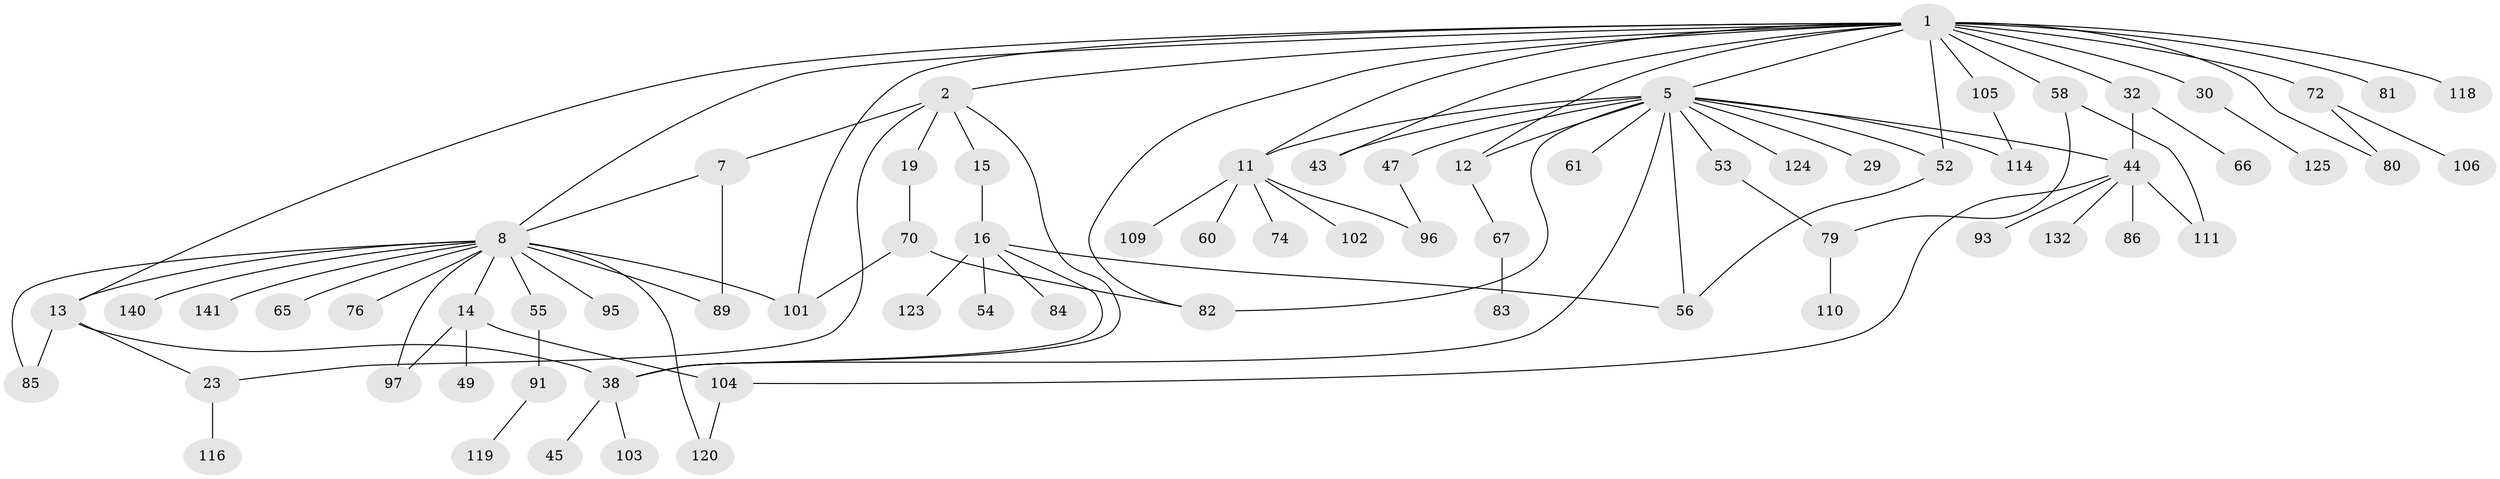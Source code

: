 // original degree distribution, {3: 0.18181818181818182, 6: 0.04195804195804196, 5: 0.04195804195804196, 9: 0.006993006993006993, 4: 0.055944055944055944, 2: 0.32867132867132864, 7: 0.02097902097902098, 1: 0.32167832167832167}
// Generated by graph-tools (version 1.1) at 2025/13/03/09/25 04:13:27]
// undirected, 71 vertices, 97 edges
graph export_dot {
graph [start="1"]
  node [color=gray90,style=filled];
  1 [super="+3"];
  2;
  5 [super="+26+50+48+51+28+33+99"];
  7;
  8 [super="+25"];
  11 [super="+24+20+41+18"];
  12;
  13 [super="+17+117"];
  14 [super="+21+100+42"];
  15 [super="+130"];
  16 [super="+92+37"];
  19;
  23 [super="+98+69"];
  29 [super="+73"];
  30 [super="+59"];
  32;
  38 [super="+131"];
  43;
  44 [super="+113+75"];
  45 [super="+137"];
  47;
  49;
  52;
  53;
  54 [super="+64"];
  55;
  56 [super="+78"];
  58 [super="+90"];
  60;
  61;
  65;
  66;
  67 [super="+108"];
  70;
  72 [super="+77"];
  74 [super="+138"];
  76;
  79 [super="+142+94"];
  80 [super="+129"];
  81;
  82;
  83;
  84;
  85 [super="+136"];
  86 [super="+87"];
  89;
  91;
  93;
  95 [super="+126"];
  96;
  97;
  101 [super="+128"];
  102;
  103;
  104;
  105;
  106;
  109;
  110;
  111 [super="+133"];
  114 [super="+121"];
  116 [super="+122"];
  118;
  119;
  120;
  123;
  124;
  125;
  132;
  140;
  141;
  1 -- 2;
  1 -- 5;
  1 -- 8;
  1 -- 72;
  1 -- 11;
  1 -- 12;
  1 -- 13;
  1 -- 80;
  1 -- 81;
  1 -- 82;
  1 -- 30;
  1 -- 32;
  1 -- 101;
  1 -- 105;
  1 -- 43;
  1 -- 52;
  1 -- 118;
  1 -- 58 [weight=2];
  2 -- 7;
  2 -- 15;
  2 -- 19;
  2 -- 23;
  2 -- 38;
  5 -- 11;
  5 -- 114;
  5 -- 47;
  5 -- 124;
  5 -- 52;
  5 -- 12;
  5 -- 61;
  5 -- 44;
  5 -- 38;
  5 -- 82;
  5 -- 29;
  5 -- 53;
  5 -- 43;
  5 -- 56;
  7 -- 8;
  7 -- 89;
  8 -- 14;
  8 -- 85;
  8 -- 97;
  8 -- 65;
  8 -- 101;
  8 -- 76;
  8 -- 13;
  8 -- 141;
  8 -- 140;
  8 -- 55;
  8 -- 120 [weight=2];
  8 -- 89;
  8 -- 95;
  11 -- 96;
  11 -- 102;
  11 -- 109;
  11 -- 60;
  11 -- 74 [weight=2];
  12 -- 67;
  13 -- 38;
  13 -- 85;
  13 -- 23;
  14 -- 104;
  14 -- 49;
  14 -- 97;
  15 -- 16;
  16 -- 54;
  16 -- 123;
  16 -- 84;
  16 -- 38;
  16 -- 56;
  19 -- 70;
  23 -- 116;
  30 -- 125;
  32 -- 44;
  32 -- 66;
  38 -- 45;
  38 -- 103;
  44 -- 104;
  44 -- 111;
  44 -- 132;
  44 -- 93;
  44 -- 86;
  47 -- 96;
  52 -- 56;
  53 -- 79;
  55 -- 91;
  58 -- 111;
  58 -- 79;
  67 -- 83;
  70 -- 82;
  70 -- 101;
  72 -- 106;
  72 -- 80;
  79 -- 110;
  91 -- 119;
  104 -- 120;
  105 -- 114;
}
